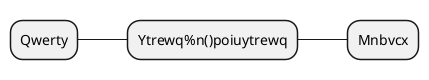 {
  "sha1": "bu5bsfomo06fypqoputxudehjue7eep",
  "insertion": {
    "when": "2024-05-30T20:48:22.162Z",
    "url": "https://forum.plantuml.net/16147/the-horizontal-alignment-style-does-not-work-correctly",
    "user": "plantuml@gmail.com"
  }
}
@startmindmap
+ Qwerty
++ Ytrewq%n()poiuytrewq<<s1>>
+++ Mnbvcx

@endmindmap
